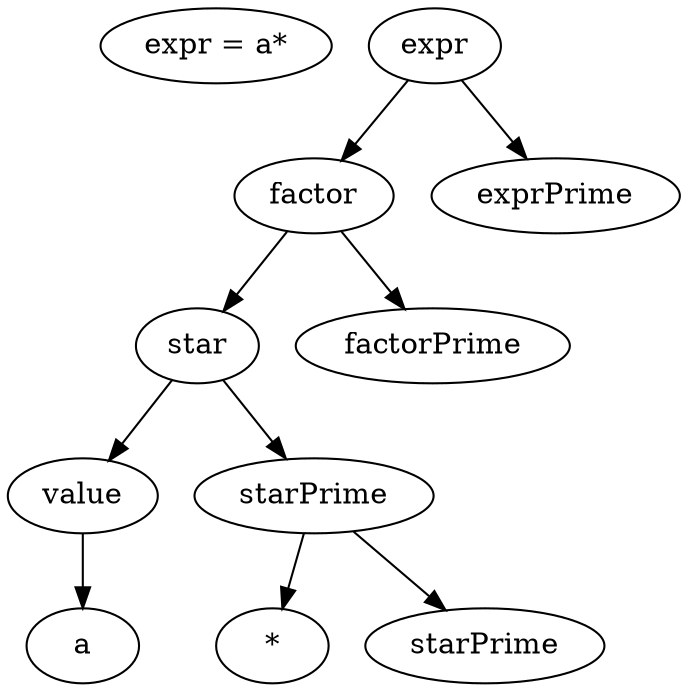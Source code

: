 digraph G {
E [label="expr = a*"];
0 [label="expr"];
1 [label="factor"];
2 [label="star"];
3 [label="value"];
4 [label="a"];
6 [label="starPrime"];
7 [label="*"];
9 [label="starPrime"];
11 [label="factorPrime"];
13 [label="exprPrime"];
0 -> 1;
0 -> 13;
1 -> 2;
1 -> 11;
2 -> 3;
2 -> 6;
3 -> 4;
6 -> 7;
6 -> 9;
}
